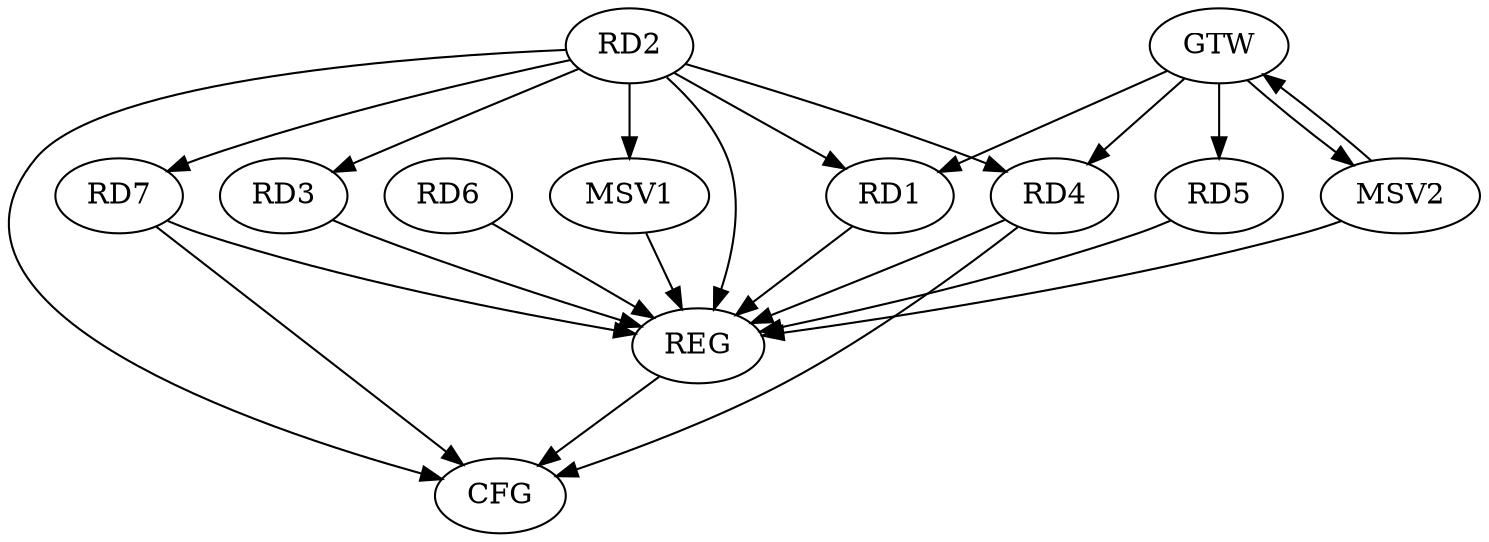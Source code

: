 strict digraph G {
  RD1 [ label="RD1" ];
  RD2 [ label="RD2" ];
  RD3 [ label="RD3" ];
  RD4 [ label="RD4" ];
  RD5 [ label="RD5" ];
  RD6 [ label="RD6" ];
  RD7 [ label="RD7" ];
  GTW [ label="GTW" ];
  REG [ label="REG" ];
  CFG [ label="CFG" ];
  MSV1 [ label="MSV1" ];
  MSV2 [ label="MSV2" ];
  RD2 -> RD3;
  GTW -> RD1;
  GTW -> RD4;
  GTW -> RD5;
  RD1 -> REG;
  RD2 -> REG;
  RD3 -> REG;
  RD4 -> REG;
  RD5 -> REG;
  RD6 -> REG;
  RD7 -> REG;
  RD7 -> CFG;
  RD4 -> CFG;
  REG -> CFG;
  RD2 -> CFG;
  RD2 -> RD4;
  RD2 -> RD1;
  RD2 -> RD7;
  RD2 -> MSV1;
  MSV1 -> REG;
  MSV2 -> GTW;
  GTW -> MSV2;
  MSV2 -> REG;
}

